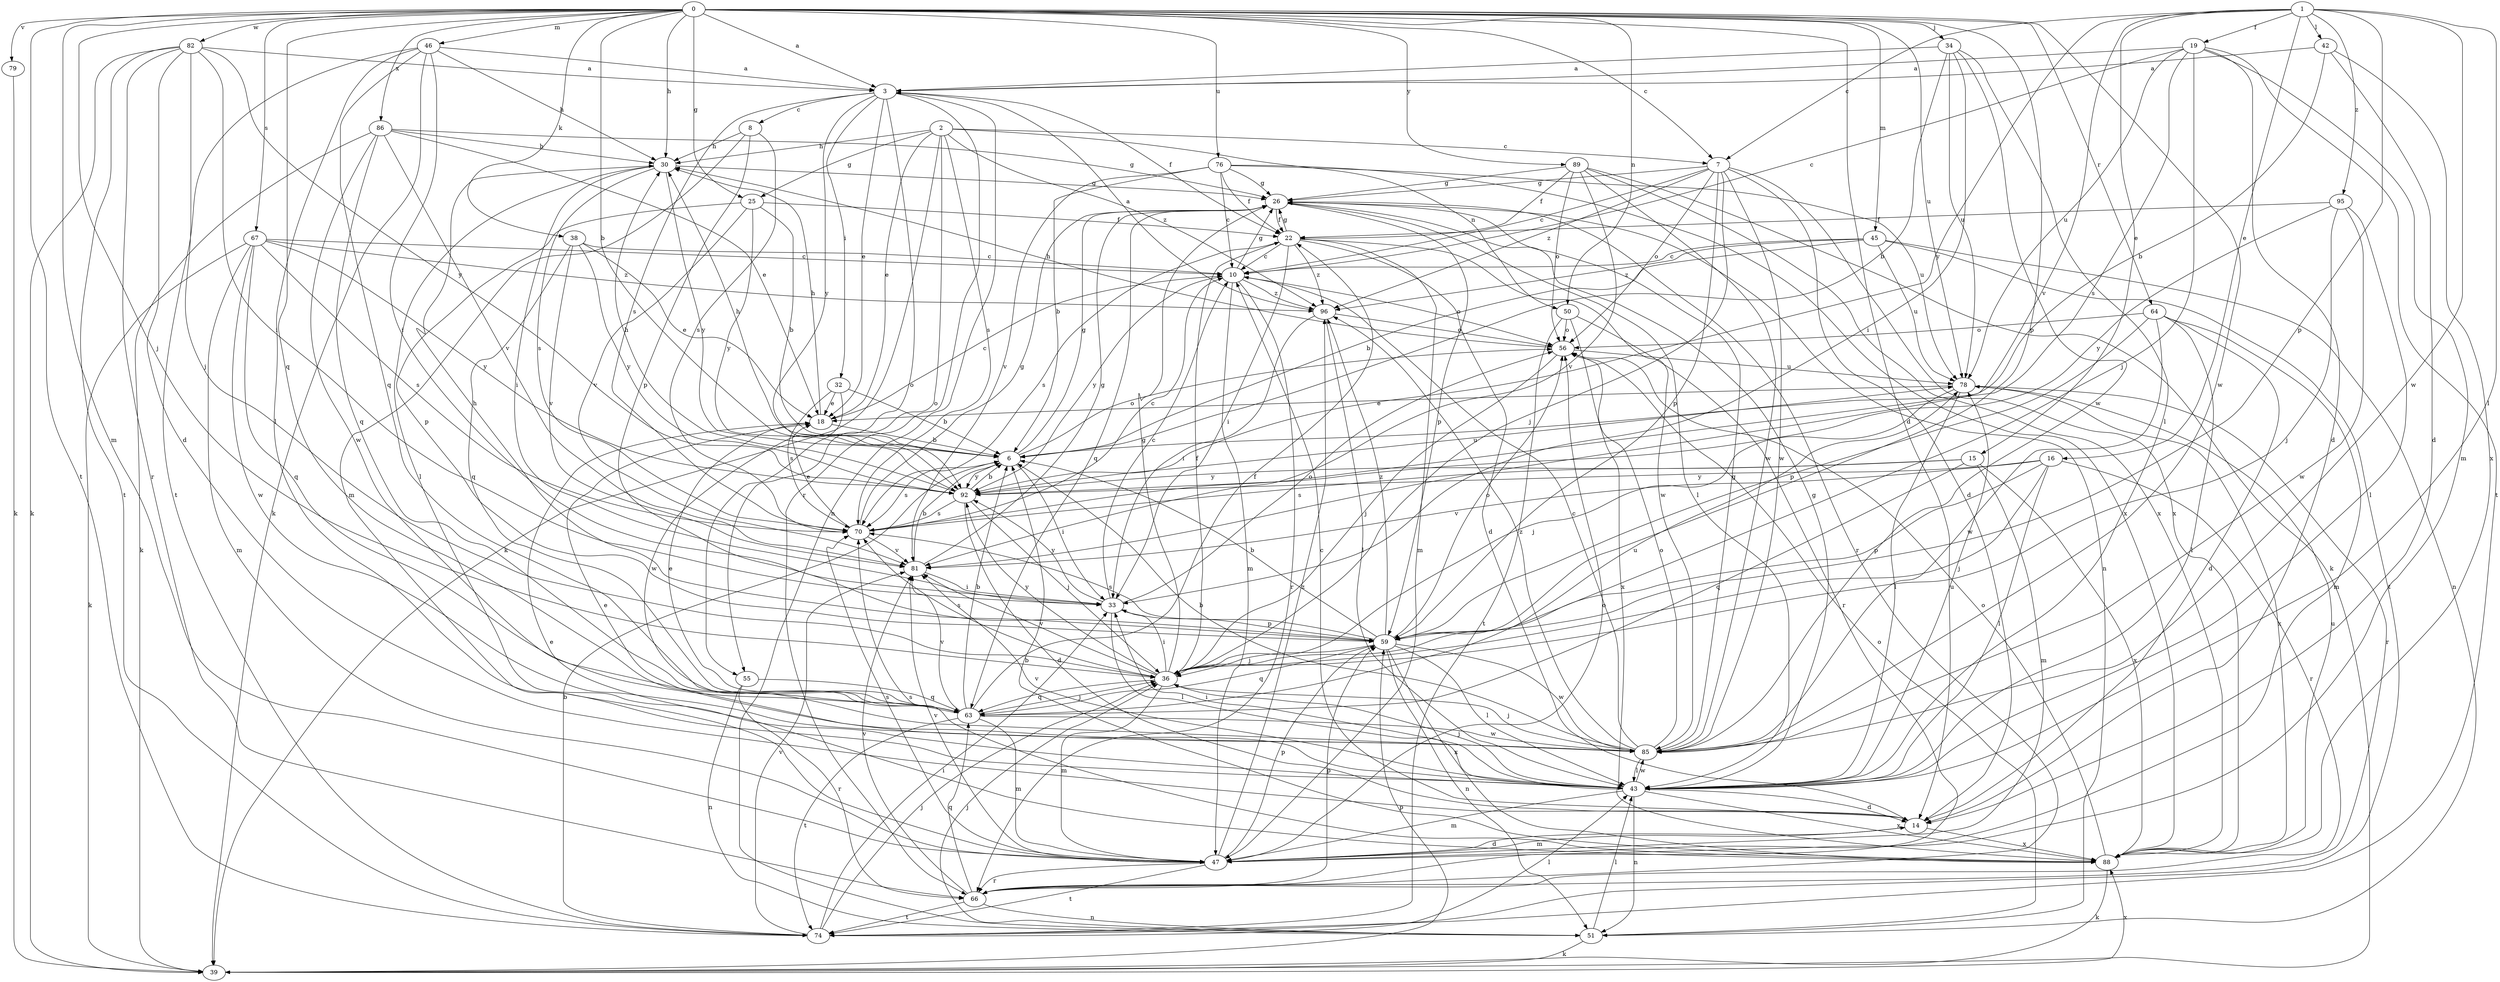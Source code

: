 strict digraph  {
0;
1;
2;
3;
6;
7;
8;
10;
14;
15;
16;
18;
19;
22;
25;
26;
30;
32;
33;
34;
36;
38;
39;
42;
43;
45;
46;
47;
50;
51;
55;
56;
59;
63;
64;
66;
67;
70;
74;
76;
78;
79;
81;
82;
85;
86;
88;
89;
92;
95;
96;
0 -> 3  [label=a];
0 -> 6  [label=b];
0 -> 7  [label=c];
0 -> 14  [label=d];
0 -> 25  [label=g];
0 -> 30  [label=h];
0 -> 34  [label=j];
0 -> 36  [label=j];
0 -> 38  [label=k];
0 -> 45  [label=m];
0 -> 46  [label=m];
0 -> 47  [label=m];
0 -> 50  [label=n];
0 -> 59  [label=p];
0 -> 63  [label=q];
0 -> 64  [label=r];
0 -> 67  [label=s];
0 -> 74  [label=t];
0 -> 76  [label=u];
0 -> 78  [label=u];
0 -> 79  [label=v];
0 -> 82  [label=w];
0 -> 85  [label=w];
0 -> 86  [label=x];
0 -> 89  [label=y];
1 -> 7  [label=c];
1 -> 15  [label=e];
1 -> 16  [label=e];
1 -> 19  [label=f];
1 -> 42  [label=l];
1 -> 43  [label=l];
1 -> 59  [label=p];
1 -> 81  [label=v];
1 -> 85  [label=w];
1 -> 92  [label=y];
1 -> 95  [label=z];
2 -> 7  [label=c];
2 -> 18  [label=e];
2 -> 25  [label=g];
2 -> 30  [label=h];
2 -> 39  [label=k];
2 -> 50  [label=n];
2 -> 55  [label=o];
2 -> 70  [label=s];
2 -> 96  [label=z];
3 -> 8  [label=c];
3 -> 18  [label=e];
3 -> 22  [label=f];
3 -> 32  [label=i];
3 -> 51  [label=n];
3 -> 55  [label=o];
3 -> 66  [label=r];
3 -> 70  [label=s];
3 -> 92  [label=y];
6 -> 26  [label=g];
6 -> 30  [label=h];
6 -> 33  [label=i];
6 -> 56  [label=o];
6 -> 70  [label=s];
6 -> 92  [label=y];
7 -> 10  [label=c];
7 -> 14  [label=d];
7 -> 26  [label=g];
7 -> 36  [label=j];
7 -> 56  [label=o];
7 -> 59  [label=p];
7 -> 85  [label=w];
7 -> 88  [label=x];
7 -> 96  [label=z];
8 -> 30  [label=h];
8 -> 47  [label=m];
8 -> 59  [label=p];
8 -> 70  [label=s];
10 -> 26  [label=g];
10 -> 47  [label=m];
10 -> 56  [label=o];
10 -> 66  [label=r];
10 -> 92  [label=y];
10 -> 96  [label=z];
14 -> 10  [label=c];
14 -> 47  [label=m];
14 -> 88  [label=x];
15 -> 47  [label=m];
15 -> 63  [label=q];
15 -> 70  [label=s];
15 -> 88  [label=x];
15 -> 92  [label=y];
16 -> 36  [label=j];
16 -> 43  [label=l];
16 -> 59  [label=p];
16 -> 66  [label=r];
16 -> 81  [label=v];
16 -> 92  [label=y];
18 -> 6  [label=b];
18 -> 10  [label=c];
18 -> 30  [label=h];
19 -> 3  [label=a];
19 -> 10  [label=c];
19 -> 14  [label=d];
19 -> 36  [label=j];
19 -> 47  [label=m];
19 -> 70  [label=s];
19 -> 74  [label=t];
19 -> 78  [label=u];
22 -> 10  [label=c];
22 -> 14  [label=d];
22 -> 26  [label=g];
22 -> 33  [label=i];
22 -> 47  [label=m];
22 -> 70  [label=s];
22 -> 85  [label=w];
22 -> 96  [label=z];
25 -> 6  [label=b];
25 -> 22  [label=f];
25 -> 59  [label=p];
25 -> 81  [label=v];
25 -> 92  [label=y];
26 -> 22  [label=f];
26 -> 43  [label=l];
26 -> 51  [label=n];
26 -> 59  [label=p];
26 -> 63  [label=q];
26 -> 66  [label=r];
30 -> 26  [label=g];
30 -> 33  [label=i];
30 -> 43  [label=l];
30 -> 70  [label=s];
30 -> 92  [label=y];
32 -> 6  [label=b];
32 -> 18  [label=e];
32 -> 70  [label=s];
32 -> 85  [label=w];
33 -> 10  [label=c];
33 -> 43  [label=l];
33 -> 56  [label=o];
33 -> 59  [label=p];
33 -> 92  [label=y];
34 -> 3  [label=a];
34 -> 6  [label=b];
34 -> 33  [label=i];
34 -> 43  [label=l];
34 -> 78  [label=u];
34 -> 85  [label=w];
36 -> 22  [label=f];
36 -> 26  [label=g];
36 -> 33  [label=i];
36 -> 47  [label=m];
36 -> 63  [label=q];
36 -> 70  [label=s];
36 -> 81  [label=v];
36 -> 92  [label=y];
38 -> 10  [label=c];
38 -> 18  [label=e];
38 -> 63  [label=q];
38 -> 81  [label=v];
38 -> 92  [label=y];
39 -> 59  [label=p];
39 -> 88  [label=x];
42 -> 3  [label=a];
42 -> 6  [label=b];
42 -> 14  [label=d];
42 -> 88  [label=x];
43 -> 14  [label=d];
43 -> 18  [label=e];
43 -> 26  [label=g];
43 -> 33  [label=i];
43 -> 36  [label=j];
43 -> 47  [label=m];
43 -> 51  [label=n];
43 -> 78  [label=u];
43 -> 81  [label=v];
43 -> 85  [label=w];
43 -> 88  [label=x];
45 -> 6  [label=b];
45 -> 10  [label=c];
45 -> 51  [label=n];
45 -> 74  [label=t];
45 -> 78  [label=u];
45 -> 96  [label=z];
46 -> 3  [label=a];
46 -> 30  [label=h];
46 -> 33  [label=i];
46 -> 39  [label=k];
46 -> 43  [label=l];
46 -> 63  [label=q];
46 -> 74  [label=t];
47 -> 14  [label=d];
47 -> 56  [label=o];
47 -> 59  [label=p];
47 -> 66  [label=r];
47 -> 70  [label=s];
47 -> 74  [label=t];
47 -> 81  [label=v];
47 -> 96  [label=z];
50 -> 56  [label=o];
50 -> 66  [label=r];
50 -> 74  [label=t];
50 -> 88  [label=x];
51 -> 36  [label=j];
51 -> 39  [label=k];
51 -> 43  [label=l];
51 -> 56  [label=o];
55 -> 51  [label=n];
55 -> 63  [label=q];
55 -> 66  [label=r];
56 -> 30  [label=h];
56 -> 36  [label=j];
56 -> 78  [label=u];
59 -> 6  [label=b];
59 -> 30  [label=h];
59 -> 36  [label=j];
59 -> 43  [label=l];
59 -> 51  [label=n];
59 -> 56  [label=o];
59 -> 63  [label=q];
59 -> 70  [label=s];
59 -> 85  [label=w];
59 -> 88  [label=x];
59 -> 96  [label=z];
63 -> 6  [label=b];
63 -> 18  [label=e];
63 -> 22  [label=f];
63 -> 36  [label=j];
63 -> 47  [label=m];
63 -> 74  [label=t];
63 -> 78  [label=u];
63 -> 81  [label=v];
63 -> 85  [label=w];
64 -> 14  [label=d];
64 -> 43  [label=l];
64 -> 47  [label=m];
64 -> 56  [label=o];
64 -> 59  [label=p];
64 -> 85  [label=w];
66 -> 51  [label=n];
66 -> 59  [label=p];
66 -> 63  [label=q];
66 -> 74  [label=t];
66 -> 81  [label=v];
67 -> 10  [label=c];
67 -> 39  [label=k];
67 -> 47  [label=m];
67 -> 63  [label=q];
67 -> 70  [label=s];
67 -> 85  [label=w];
67 -> 92  [label=y];
67 -> 96  [label=z];
70 -> 10  [label=c];
70 -> 18  [label=e];
70 -> 26  [label=g];
70 -> 81  [label=v];
74 -> 6  [label=b];
74 -> 33  [label=i];
74 -> 36  [label=j];
74 -> 43  [label=l];
74 -> 81  [label=v];
76 -> 6  [label=b];
76 -> 10  [label=c];
76 -> 22  [label=f];
76 -> 26  [label=g];
76 -> 78  [label=u];
76 -> 81  [label=v];
76 -> 88  [label=x];
78 -> 18  [label=e];
78 -> 36  [label=j];
78 -> 43  [label=l];
78 -> 66  [label=r];
78 -> 88  [label=x];
79 -> 39  [label=k];
81 -> 6  [label=b];
81 -> 26  [label=g];
81 -> 33  [label=i];
82 -> 3  [label=a];
82 -> 14  [label=d];
82 -> 33  [label=i];
82 -> 36  [label=j];
82 -> 39  [label=k];
82 -> 66  [label=r];
82 -> 74  [label=t];
82 -> 92  [label=y];
85 -> 6  [label=b];
85 -> 10  [label=c];
85 -> 26  [label=g];
85 -> 36  [label=j];
85 -> 43  [label=l];
85 -> 56  [label=o];
85 -> 96  [label=z];
86 -> 18  [label=e];
86 -> 26  [label=g];
86 -> 30  [label=h];
86 -> 39  [label=k];
86 -> 63  [label=q];
86 -> 81  [label=v];
86 -> 85  [label=w];
88 -> 6  [label=b];
88 -> 18  [label=e];
88 -> 39  [label=k];
88 -> 56  [label=o];
88 -> 70  [label=s];
88 -> 78  [label=u];
89 -> 22  [label=f];
89 -> 26  [label=g];
89 -> 39  [label=k];
89 -> 56  [label=o];
89 -> 81  [label=v];
89 -> 85  [label=w];
89 -> 88  [label=x];
92 -> 6  [label=b];
92 -> 14  [label=d];
92 -> 30  [label=h];
92 -> 36  [label=j];
92 -> 70  [label=s];
92 -> 78  [label=u];
95 -> 22  [label=f];
95 -> 36  [label=j];
95 -> 43  [label=l];
95 -> 85  [label=w];
95 -> 92  [label=y];
96 -> 3  [label=a];
96 -> 33  [label=i];
96 -> 43  [label=l];
96 -> 56  [label=o];
}
